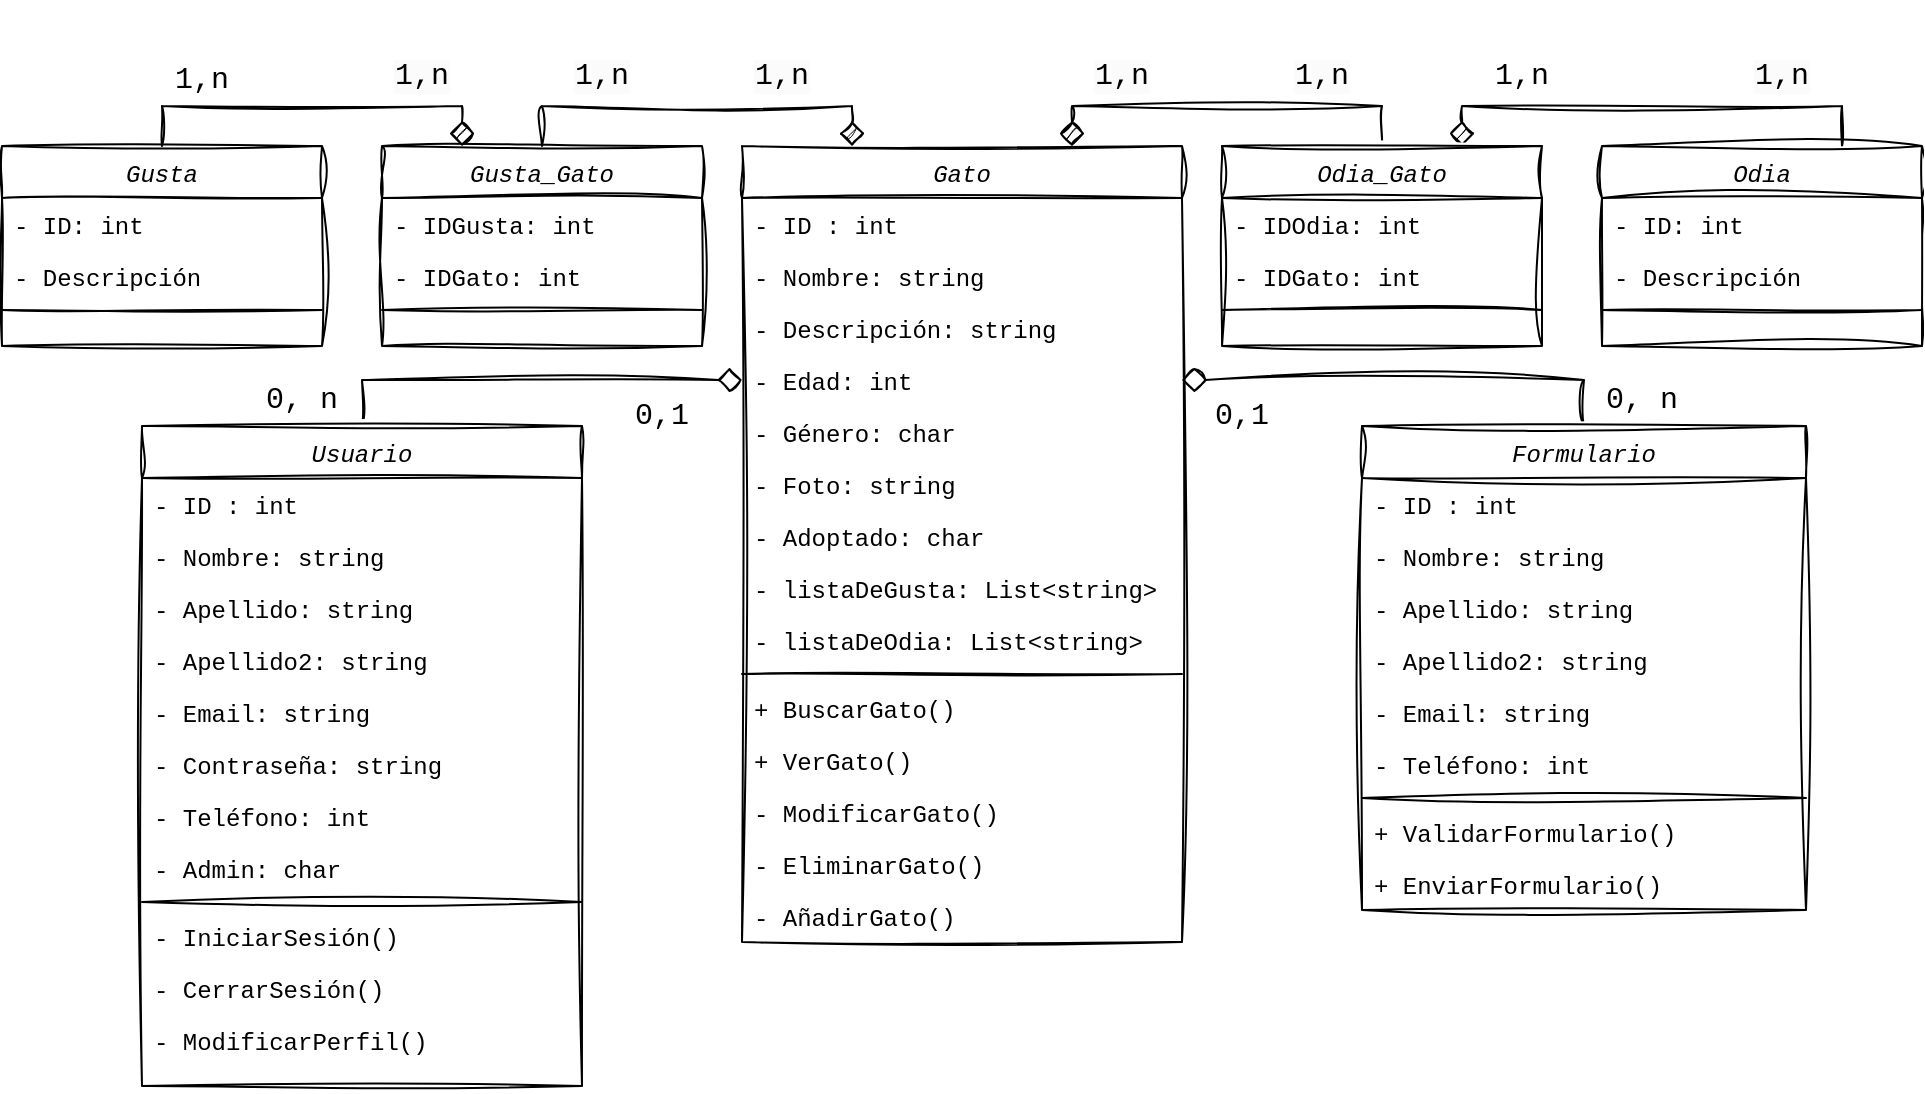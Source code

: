 <mxfile version="20.8.16" type="device"><diagram id="C5RBs43oDa-KdzZeNtuy" name="Page-1"><mxGraphModel dx="1035" dy="1795" grid="1" gridSize="10" guides="1" tooltips="1" connect="1" arrows="1" fold="1" page="1" pageScale="1" pageWidth="827" pageHeight="1169" math="0" shadow="0"><root><mxCell id="WIyWlLk6GJQsqaUBKTNV-0"/><mxCell id="WIyWlLk6GJQsqaUBKTNV-1" parent="WIyWlLk6GJQsqaUBKTNV-0"/><mxCell id="zkfFHV4jXpPFQw0GAbJ--0" value="Gato" style="swimlane;fontStyle=2;align=center;verticalAlign=top;childLayout=stackLayout;horizontal=1;startSize=26;horizontalStack=0;resizeParent=1;resizeLast=0;collapsible=1;marginBottom=0;rounded=0;shadow=0;strokeWidth=1;sketch=1;curveFitting=1;jiggle=2;swimlaneLine=1;fontFamily=Courier New;" parent="WIyWlLk6GJQsqaUBKTNV-1" vertex="1"><mxGeometry x="440" y="40" width="220" height="398" as="geometry"><mxRectangle x="230" y="140" width="160" height="26" as="alternateBounds"/></mxGeometry></mxCell><mxCell id="zkfFHV4jXpPFQw0GAbJ--1" value="- ID : int" style="text;align=left;verticalAlign=top;spacingLeft=4;spacingRight=4;overflow=hidden;rotatable=0;points=[[0,0.5],[1,0.5]];portConstraint=eastwest;fontStyle=0;fontFamily=Courier New;" parent="zkfFHV4jXpPFQw0GAbJ--0" vertex="1"><mxGeometry y="26" width="220" height="26" as="geometry"/></mxCell><mxCell id="zkfFHV4jXpPFQw0GAbJ--2" value="- Nombre: string" style="text;align=left;verticalAlign=top;spacingLeft=4;spacingRight=4;overflow=hidden;rotatable=0;points=[[0,0.5],[1,0.5]];portConstraint=eastwest;rounded=0;shadow=0;html=0;fontFamily=Courier New;" parent="zkfFHV4jXpPFQw0GAbJ--0" vertex="1"><mxGeometry y="52" width="220" height="26" as="geometry"/></mxCell><mxCell id="zkfFHV4jXpPFQw0GAbJ--3" value="- Descripción: string" style="text;align=left;verticalAlign=top;spacingLeft=4;spacingRight=4;overflow=hidden;rotatable=0;points=[[0,0.5],[1,0.5]];portConstraint=eastwest;rounded=0;shadow=0;html=0;fontFamily=Courier New;" parent="zkfFHV4jXpPFQw0GAbJ--0" vertex="1"><mxGeometry y="78" width="220" height="26" as="geometry"/></mxCell><mxCell id="yJkzX8idkbYdEKzQ5UpT-1" value="- Edad: int" style="text;align=left;verticalAlign=top;spacingLeft=4;spacingRight=4;overflow=hidden;rotatable=0;points=[[0,0.5],[1,0.5]];portConstraint=eastwest;rounded=0;shadow=0;html=0;fontFamily=Courier New;" parent="zkfFHV4jXpPFQw0GAbJ--0" vertex="1"><mxGeometry y="104" width="220" height="26" as="geometry"/></mxCell><mxCell id="yJkzX8idkbYdEKzQ5UpT-0" value="- Género: char" style="text;align=left;verticalAlign=top;spacingLeft=4;spacingRight=4;overflow=hidden;rotatable=0;points=[[0,0.5],[1,0.5]];portConstraint=eastwest;rounded=0;shadow=0;html=0;fontFamily=Courier New;" parent="zkfFHV4jXpPFQw0GAbJ--0" vertex="1"><mxGeometry y="130" width="220" height="26" as="geometry"/></mxCell><mxCell id="yJkzX8idkbYdEKzQ5UpT-2" value="- Foto: string" style="text;align=left;verticalAlign=top;spacingLeft=4;spacingRight=4;overflow=hidden;rotatable=0;points=[[0,0.5],[1,0.5]];portConstraint=eastwest;rounded=0;shadow=0;html=0;fontFamily=Courier New;" parent="zkfFHV4jXpPFQw0GAbJ--0" vertex="1"><mxGeometry y="156" width="220" height="26" as="geometry"/></mxCell><mxCell id="yJkzX8idkbYdEKzQ5UpT-3" value="- Adoptado: char" style="text;align=left;verticalAlign=top;spacingLeft=4;spacingRight=4;overflow=hidden;rotatable=0;points=[[0,0.5],[1,0.5]];portConstraint=eastwest;rounded=0;shadow=0;html=0;fontFamily=Courier New;" parent="zkfFHV4jXpPFQw0GAbJ--0" vertex="1"><mxGeometry y="182" width="220" height="26" as="geometry"/></mxCell><mxCell id="NfXvAo7_rzFghX1ZYvR1-5" value="- listaDeGusta: List&lt;string&gt;" style="text;align=left;verticalAlign=top;spacingLeft=4;spacingRight=4;overflow=hidden;rotatable=0;points=[[0,0.5],[1,0.5]];portConstraint=eastwest;rounded=0;shadow=0;html=0;fontFamily=Courier New;" vertex="1" parent="zkfFHV4jXpPFQw0GAbJ--0"><mxGeometry y="208" width="220" height="26" as="geometry"/></mxCell><mxCell id="NfXvAo7_rzFghX1ZYvR1-6" value="- listaDeOdia: List&lt;string&gt;" style="text;align=left;verticalAlign=top;spacingLeft=4;spacingRight=4;overflow=hidden;rotatable=0;points=[[0,0.5],[1,0.5]];portConstraint=eastwest;rounded=0;shadow=0;html=0;fontFamily=Courier New;" vertex="1" parent="zkfFHV4jXpPFQw0GAbJ--0"><mxGeometry y="234" width="220" height="26" as="geometry"/></mxCell><mxCell id="yJkzX8idkbYdEKzQ5UpT-4" value="" style="line;html=1;strokeWidth=1;align=left;verticalAlign=middle;spacingTop=-1;spacingLeft=3;spacingRight=3;rotatable=0;labelPosition=right;points=[];portConstraint=eastwest;sketch=1;curveFitting=1;jiggle=2;" parent="zkfFHV4jXpPFQw0GAbJ--0" vertex="1"><mxGeometry y="260" width="220" height="8" as="geometry"/></mxCell><mxCell id="NfXvAo7_rzFghX1ZYvR1-1" value="+ BuscarGato()" style="text;align=left;verticalAlign=top;spacingLeft=4;spacingRight=4;overflow=hidden;rotatable=0;points=[[0,0.5],[1,0.5]];portConstraint=eastwest;rounded=0;shadow=0;html=0;fontFamily=Courier New;" vertex="1" parent="zkfFHV4jXpPFQw0GAbJ--0"><mxGeometry y="268" width="220" height="26" as="geometry"/></mxCell><mxCell id="NfXvAo7_rzFghX1ZYvR1-4" value="+ VerGato()" style="text;align=left;verticalAlign=top;spacingLeft=4;spacingRight=4;overflow=hidden;rotatable=0;points=[[0,0.5],[1,0.5]];portConstraint=eastwest;rounded=0;shadow=0;html=0;fontFamily=Courier New;" vertex="1" parent="zkfFHV4jXpPFQw0GAbJ--0"><mxGeometry y="294" width="220" height="26" as="geometry"/></mxCell><mxCell id="NfXvAo7_rzFghX1ZYvR1-2" value="- ModificarGato()" style="text;align=left;verticalAlign=top;spacingLeft=4;spacingRight=4;overflow=hidden;rotatable=0;points=[[0,0.5],[1,0.5]];portConstraint=eastwest;rounded=0;shadow=0;html=0;fontFamily=Courier New;" vertex="1" parent="zkfFHV4jXpPFQw0GAbJ--0"><mxGeometry y="320" width="220" height="26" as="geometry"/></mxCell><mxCell id="NfXvAo7_rzFghX1ZYvR1-3" value="- EliminarGato()" style="text;align=left;verticalAlign=top;spacingLeft=4;spacingRight=4;overflow=hidden;rotatable=0;points=[[0,0.5],[1,0.5]];portConstraint=eastwest;rounded=0;shadow=0;html=0;fontFamily=Courier New;" vertex="1" parent="zkfFHV4jXpPFQw0GAbJ--0"><mxGeometry y="346" width="220" height="26" as="geometry"/></mxCell><mxCell id="NfXvAo7_rzFghX1ZYvR1-23" value="- AñadirGato()" style="text;align=left;verticalAlign=top;spacingLeft=4;spacingRight=4;overflow=hidden;rotatable=0;points=[[0,0.5],[1,0.5]];portConstraint=eastwest;rounded=0;shadow=0;html=0;fontFamily=Courier New;" vertex="1" parent="zkfFHV4jXpPFQw0GAbJ--0"><mxGeometry y="372" width="220" height="26" as="geometry"/></mxCell><mxCell id="NfXvAo7_rzFghX1ZYvR1-31" style="edgeStyle=orthogonalEdgeStyle;rounded=0;sketch=1;hachureGap=4;jiggle=2;curveFitting=1;orthogonalLoop=1;jettySize=auto;html=1;exitX=0.5;exitY=0;exitDx=0;exitDy=0;entryX=0.25;entryY=0;entryDx=0;entryDy=0;fontFamily=Architects Daughter;fontSource=https%3A%2F%2Ffonts.googleapis.com%2Fcss%3Ffamily%3DArchitects%2BDaughter;fontSize=16;endArrow=diamond;endFill=1;endSize=10;" edge="1" parent="WIyWlLk6GJQsqaUBKTNV-1" source="zkfFHV4jXpPFQw0GAbJ--6" target="NfXvAo7_rzFghX1ZYvR1-12"><mxGeometry relative="1" as="geometry"><Array as="points"><mxPoint x="150" y="20"/><mxPoint x="300" y="20"/></Array></mxGeometry></mxCell><mxCell id="zkfFHV4jXpPFQw0GAbJ--6" value="Gusta" style="swimlane;fontStyle=2;align=center;verticalAlign=top;childLayout=stackLayout;horizontal=1;startSize=26;horizontalStack=0;resizeParent=1;resizeLast=0;collapsible=1;marginBottom=0;rounded=0;shadow=0;strokeWidth=1;sketch=1;curveFitting=1;jiggle=2;fontFamily=Courier New;" parent="WIyWlLk6GJQsqaUBKTNV-1" vertex="1"><mxGeometry x="70" y="40" width="160" height="100" as="geometry"><mxRectangle x="130" y="380" width="160" height="26" as="alternateBounds"/></mxGeometry></mxCell><mxCell id="NfXvAo7_rzFghX1ZYvR1-7" value="- ID: int" style="text;align=left;verticalAlign=top;spacingLeft=4;spacingRight=4;overflow=hidden;rotatable=0;points=[[0,0.5],[1,0.5]];portConstraint=eastwest;fontStyle=0;fontFamily=Courier New;" vertex="1" parent="zkfFHV4jXpPFQw0GAbJ--6"><mxGeometry y="26" width="160" height="26" as="geometry"/></mxCell><mxCell id="yJkzX8idkbYdEKzQ5UpT-6" value="- Descripción" style="text;align=left;verticalAlign=top;spacingLeft=4;spacingRight=4;overflow=hidden;rotatable=0;points=[[0,0.5],[1,0.5]];portConstraint=eastwest;rounded=0;shadow=0;html=0;sketch=1;curveFitting=1;jiggle=2;fontFamily=Courier New;" parent="zkfFHV4jXpPFQw0GAbJ--6" vertex="1"><mxGeometry y="52" width="160" height="26" as="geometry"/></mxCell><mxCell id="yJkzX8idkbYdEKzQ5UpT-7" value="" style="line;html=1;strokeWidth=1;align=left;verticalAlign=middle;spacingTop=-1;spacingLeft=3;spacingRight=3;rotatable=0;labelPosition=right;points=[];portConstraint=eastwest;sketch=1;curveFitting=1;jiggle=2;fontFamily=Courier New;" parent="zkfFHV4jXpPFQw0GAbJ--6" vertex="1"><mxGeometry y="78" width="160" height="8" as="geometry"/></mxCell><mxCell id="NfXvAo7_rzFghX1ZYvR1-40" style="edgeStyle=orthogonalEdgeStyle;rounded=0;sketch=1;hachureGap=4;jiggle=2;curveFitting=1;jumpSize=0;orthogonalLoop=1;jettySize=auto;html=1;exitX=0.5;exitY=0;exitDx=0;exitDy=0;entryX=1;entryY=0.5;entryDx=0;entryDy=0;shadow=0;strokeWidth=1;fontFamily=Architects Daughter;fontSource=https%3A%2F%2Ffonts.googleapis.com%2Fcss%3Ffamily%3DArchitects%2BDaughter;fontSize=16;endArrow=diamond;endFill=0;startSize=1;endSize=10;sourcePerimeterSpacing=0;targetPerimeterSpacing=0;" edge="1" parent="WIyWlLk6GJQsqaUBKTNV-1" source="zkfFHV4jXpPFQw0GAbJ--17" target="yJkzX8idkbYdEKzQ5UpT-1"><mxGeometry relative="1" as="geometry"/></mxCell><mxCell id="zkfFHV4jXpPFQw0GAbJ--17" value="Formulario" style="swimlane;fontStyle=2;align=center;verticalAlign=top;childLayout=stackLayout;horizontal=1;startSize=26;horizontalStack=0;resizeParent=1;resizeLast=0;collapsible=1;marginBottom=0;rounded=0;shadow=0;strokeWidth=1;sketch=1;curveFitting=1;jiggle=2;fontFamily=Courier New;" parent="WIyWlLk6GJQsqaUBKTNV-1" vertex="1"><mxGeometry x="750" y="180" width="222" height="242" as="geometry"><mxRectangle x="550" y="140" width="160" height="26" as="alternateBounds"/></mxGeometry></mxCell><mxCell id="NfXvAo7_rzFghX1ZYvR1-9" value="- ID : int" style="text;align=left;verticalAlign=top;spacingLeft=4;spacingRight=4;overflow=hidden;rotatable=0;points=[[0,0.5],[1,0.5]];portConstraint=eastwest;fontStyle=0;fontFamily=Courier New;" vertex="1" parent="zkfFHV4jXpPFQw0GAbJ--17"><mxGeometry y="26" width="222" height="26" as="geometry"/></mxCell><mxCell id="zkfFHV4jXpPFQw0GAbJ--19" value="- Nombre: string" style="text;align=left;verticalAlign=top;spacingLeft=4;spacingRight=4;overflow=hidden;rotatable=0;points=[[0,0.5],[1,0.5]];portConstraint=eastwest;rounded=0;shadow=0;html=0;fontFamily=Courier New;" parent="zkfFHV4jXpPFQw0GAbJ--17" vertex="1"><mxGeometry y="52" width="222" height="26" as="geometry"/></mxCell><mxCell id="zkfFHV4jXpPFQw0GAbJ--20" value="- Apellido: string" style="text;align=left;verticalAlign=top;spacingLeft=4;spacingRight=4;overflow=hidden;rotatable=0;points=[[0,0.5],[1,0.5]];portConstraint=eastwest;rounded=0;shadow=0;html=0;sketch=1;curveFitting=1;jiggle=2;fontFamily=Courier New;" parent="zkfFHV4jXpPFQw0GAbJ--17" vertex="1"><mxGeometry y="78" width="222" height="26" as="geometry"/></mxCell><mxCell id="zkfFHV4jXpPFQw0GAbJ--21" value="- Apellido2: string" style="text;align=left;verticalAlign=top;spacingLeft=4;spacingRight=4;overflow=hidden;rotatable=0;points=[[0,0.5],[1,0.5]];portConstraint=eastwest;rounded=0;shadow=0;html=0;fontFamily=Courier New;" parent="zkfFHV4jXpPFQw0GAbJ--17" vertex="1"><mxGeometry y="104" width="222" height="26" as="geometry"/></mxCell><mxCell id="zkfFHV4jXpPFQw0GAbJ--22" value="- Email: string" style="text;align=left;verticalAlign=top;spacingLeft=4;spacingRight=4;overflow=hidden;rotatable=0;points=[[0,0.5],[1,0.5]];portConstraint=eastwest;rounded=0;shadow=0;html=0;fontFamily=Courier New;" parent="zkfFHV4jXpPFQw0GAbJ--17" vertex="1"><mxGeometry y="130" width="222" height="26" as="geometry"/></mxCell><mxCell id="yJkzX8idkbYdEKzQ5UpT-17" value="- Teléfono: int" style="text;align=left;verticalAlign=top;spacingLeft=4;spacingRight=4;overflow=hidden;rotatable=0;points=[[0,0.5],[1,0.5]];portConstraint=eastwest;rounded=0;shadow=0;html=0;fontFamily=Courier New;" parent="zkfFHV4jXpPFQw0GAbJ--17" vertex="1"><mxGeometry y="156" width="222" height="26" as="geometry"/></mxCell><mxCell id="yJkzX8idkbYdEKzQ5UpT-18" value="" style="line;html=1;strokeWidth=1;align=left;verticalAlign=middle;spacingTop=-1;spacingLeft=3;spacingRight=3;rotatable=0;labelPosition=right;points=[];portConstraint=eastwest;sketch=1;curveFitting=1;jiggle=2;" parent="zkfFHV4jXpPFQw0GAbJ--17" vertex="1"><mxGeometry y="182" width="222" height="8" as="geometry"/></mxCell><mxCell id="NfXvAo7_rzFghX1ZYvR1-28" value="+ ValidarFormulario()" style="text;align=left;verticalAlign=top;spacingLeft=4;spacingRight=4;overflow=hidden;rotatable=0;points=[[0,0.5],[1,0.5]];portConstraint=eastwest;rounded=0;shadow=0;html=0;fontFamily=Courier New;" vertex="1" parent="zkfFHV4jXpPFQw0GAbJ--17"><mxGeometry y="190" width="222" height="26" as="geometry"/></mxCell><mxCell id="NfXvAo7_rzFghX1ZYvR1-29" value="+ EnviarFormulario()" style="text;align=left;verticalAlign=top;spacingLeft=4;spacingRight=4;overflow=hidden;rotatable=0;points=[[0,0.5],[1,0.5]];portConstraint=eastwest;rounded=0;shadow=0;html=0;fontFamily=Courier New;" vertex="1" parent="zkfFHV4jXpPFQw0GAbJ--17"><mxGeometry y="216" width="222" height="26" as="geometry"/></mxCell><mxCell id="NfXvAo7_rzFghX1ZYvR1-38" style="edgeStyle=orthogonalEdgeStyle;rounded=0;sketch=1;hachureGap=4;jiggle=2;curveFitting=1;jumpSize=0;orthogonalLoop=1;jettySize=auto;html=1;exitX=0.75;exitY=0;exitDx=0;exitDy=0;entryX=0.75;entryY=0;entryDx=0;entryDy=0;shadow=0;strokeWidth=1;fontFamily=Architects Daughter;fontSource=https%3A%2F%2Ffonts.googleapis.com%2Fcss%3Ffamily%3DArchitects%2BDaughter;fontSize=16;endArrow=diamond;endFill=1;startSize=1;endSize=10;sourcePerimeterSpacing=0;targetPerimeterSpacing=0;" edge="1" parent="WIyWlLk6GJQsqaUBKTNV-1" source="yJkzX8idkbYdEKzQ5UpT-8" target="NfXvAo7_rzFghX1ZYvR1-16"><mxGeometry relative="1" as="geometry"/></mxCell><mxCell id="yJkzX8idkbYdEKzQ5UpT-8" value="Odia" style="swimlane;fontStyle=2;align=center;verticalAlign=top;childLayout=stackLayout;horizontal=1;startSize=26;horizontalStack=0;resizeParent=1;resizeLast=0;collapsible=1;marginBottom=0;rounded=0;shadow=0;strokeWidth=1;sketch=1;curveFitting=1;jiggle=2;fontFamily=Courier New;" parent="WIyWlLk6GJQsqaUBKTNV-1" vertex="1"><mxGeometry x="870" y="40" width="160" height="100" as="geometry"><mxRectangle x="130" y="380" width="160" height="26" as="alternateBounds"/></mxGeometry></mxCell><mxCell id="yJkzX8idkbYdEKzQ5UpT-9" value="- ID: int" style="text;align=left;verticalAlign=top;spacingLeft=4;spacingRight=4;overflow=hidden;rotatable=0;points=[[0,0.5],[1,0.5]];portConstraint=eastwest;rounded=0;shadow=0;html=0;fontStyle=0;fontFamily=Courier New;" parent="yJkzX8idkbYdEKzQ5UpT-8" vertex="1"><mxGeometry y="26" width="160" height="26" as="geometry"/></mxCell><mxCell id="NfXvAo7_rzFghX1ZYvR1-10" value="- Descripción" style="text;align=left;verticalAlign=top;spacingLeft=4;spacingRight=4;overflow=hidden;rotatable=0;points=[[0,0.5],[1,0.5]];portConstraint=eastwest;rounded=0;shadow=0;html=0;fontFamily=Courier New;" vertex="1" parent="yJkzX8idkbYdEKzQ5UpT-8"><mxGeometry y="52" width="160" height="26" as="geometry"/></mxCell><mxCell id="yJkzX8idkbYdEKzQ5UpT-11" value="" style="line;html=1;strokeWidth=1;align=left;verticalAlign=middle;spacingTop=-1;spacingLeft=3;spacingRight=3;rotatable=0;labelPosition=right;points=[];portConstraint=eastwest;sketch=1;curveFitting=1;jiggle=2;" parent="yJkzX8idkbYdEKzQ5UpT-8" vertex="1"><mxGeometry y="78" width="160" height="8" as="geometry"/></mxCell><mxCell id="NfXvAo7_rzFghX1ZYvR1-41" style="edgeStyle=orthogonalEdgeStyle;rounded=0;sketch=1;hachureGap=4;jiggle=2;curveFitting=1;jumpSize=0;orthogonalLoop=1;jettySize=auto;html=1;exitX=0.5;exitY=0;exitDx=0;exitDy=0;entryX=0;entryY=0.5;entryDx=0;entryDy=0;shadow=0;strokeWidth=1;fontFamily=Architects Daughter;fontSource=https%3A%2F%2Ffonts.googleapis.com%2Fcss%3Ffamily%3DArchitects%2BDaughter;fontSize=16;endArrow=diamond;endFill=0;startSize=1;endSize=10;sourcePerimeterSpacing=0;targetPerimeterSpacing=0;" edge="1" parent="WIyWlLk6GJQsqaUBKTNV-1" source="yJkzX8idkbYdEKzQ5UpT-19" target="yJkzX8idkbYdEKzQ5UpT-1"><mxGeometry relative="1" as="geometry"/></mxCell><mxCell id="yJkzX8idkbYdEKzQ5UpT-19" value="Usuario" style="swimlane;fontStyle=2;align=center;verticalAlign=top;childLayout=stackLayout;horizontal=1;startSize=26;horizontalStack=0;resizeParent=1;resizeLast=0;collapsible=1;marginBottom=0;rounded=0;shadow=0;strokeWidth=1;sketch=1;curveFitting=1;jiggle=2;fontFamily=Courier New;" parent="WIyWlLk6GJQsqaUBKTNV-1" vertex="1"><mxGeometry x="140" y="180" width="220" height="330" as="geometry"><mxRectangle x="550" y="140" width="160" height="26" as="alternateBounds"/></mxGeometry></mxCell><mxCell id="NfXvAo7_rzFghX1ZYvR1-8" value="- ID : int" style="text;align=left;verticalAlign=top;spacingLeft=4;spacingRight=4;overflow=hidden;rotatable=0;points=[[0,0.5],[1,0.5]];portConstraint=eastwest;fontStyle=0;fontFamily=Courier New;" vertex="1" parent="yJkzX8idkbYdEKzQ5UpT-19"><mxGeometry y="26" width="220" height="26" as="geometry"/></mxCell><mxCell id="yJkzX8idkbYdEKzQ5UpT-21" value="- Nombre: string" style="text;align=left;verticalAlign=top;spacingLeft=4;spacingRight=4;overflow=hidden;rotatable=0;points=[[0,0.5],[1,0.5]];portConstraint=eastwest;rounded=0;shadow=0;html=0;fontFamily=Courier New;" parent="yJkzX8idkbYdEKzQ5UpT-19" vertex="1"><mxGeometry y="52" width="220" height="26" as="geometry"/></mxCell><mxCell id="yJkzX8idkbYdEKzQ5UpT-22" value="- Apellido: string" style="text;align=left;verticalAlign=top;spacingLeft=4;spacingRight=4;overflow=hidden;rotatable=0;points=[[0,0.5],[1,0.5]];portConstraint=eastwest;rounded=0;shadow=0;html=0;fontFamily=Courier New;" parent="yJkzX8idkbYdEKzQ5UpT-19" vertex="1"><mxGeometry y="78" width="220" height="26" as="geometry"/></mxCell><mxCell id="yJkzX8idkbYdEKzQ5UpT-23" value="- Apellido2: string" style="text;align=left;verticalAlign=top;spacingLeft=4;spacingRight=4;overflow=hidden;rotatable=0;points=[[0,0.5],[1,0.5]];portConstraint=eastwest;rounded=0;shadow=0;html=0;fontFamily=Courier New;" parent="yJkzX8idkbYdEKzQ5UpT-19" vertex="1"><mxGeometry y="104" width="220" height="26" as="geometry"/></mxCell><mxCell id="yJkzX8idkbYdEKzQ5UpT-24" value="- Email: string" style="text;align=left;verticalAlign=top;spacingLeft=4;spacingRight=4;overflow=hidden;rotatable=0;points=[[0,0.5],[1,0.5]];portConstraint=eastwest;rounded=0;shadow=0;html=0;fontFamily=Courier New;" parent="yJkzX8idkbYdEKzQ5UpT-19" vertex="1"><mxGeometry y="130" width="220" height="26" as="geometry"/></mxCell><mxCell id="yJkzX8idkbYdEKzQ5UpT-25" value="- Contraseña: string" style="text;align=left;verticalAlign=top;spacingLeft=4;spacingRight=4;overflow=hidden;rotatable=0;points=[[0,0.5],[1,0.5]];portConstraint=eastwest;rounded=0;shadow=0;html=0;fontFamily=Courier New;" parent="yJkzX8idkbYdEKzQ5UpT-19" vertex="1"><mxGeometry y="156" width="220" height="26" as="geometry"/></mxCell><mxCell id="yJkzX8idkbYdEKzQ5UpT-27" value="- Teléfono: int" style="text;align=left;verticalAlign=top;spacingLeft=4;spacingRight=4;overflow=hidden;rotatable=0;points=[[0,0.5],[1,0.5]];portConstraint=eastwest;rounded=0;shadow=0;html=0;fontFamily=Courier New;" parent="yJkzX8idkbYdEKzQ5UpT-19" vertex="1"><mxGeometry y="182" width="220" height="26" as="geometry"/></mxCell><mxCell id="yJkzX8idkbYdEKzQ5UpT-28" value="- Admin: char" style="text;align=left;verticalAlign=top;spacingLeft=4;spacingRight=4;overflow=hidden;rotatable=0;points=[[0,0.5],[1,0.5]];portConstraint=eastwest;rounded=0;shadow=0;html=0;fontFamily=Courier New;" parent="yJkzX8idkbYdEKzQ5UpT-19" vertex="1"><mxGeometry y="208" width="220" height="26" as="geometry"/></mxCell><mxCell id="yJkzX8idkbYdEKzQ5UpT-29" value="" style="line;html=1;strokeWidth=1;align=left;verticalAlign=middle;spacingTop=-1;spacingLeft=3;spacingRight=3;rotatable=0;labelPosition=right;points=[];portConstraint=eastwest;sketch=1;curveFitting=1;jiggle=2;fontFamily=Courier New;" parent="yJkzX8idkbYdEKzQ5UpT-19" vertex="1"><mxGeometry y="234" width="220" height="8" as="geometry"/></mxCell><mxCell id="NfXvAo7_rzFghX1ZYvR1-25" value="- IniciarSesión()" style="text;align=left;verticalAlign=top;spacingLeft=4;spacingRight=4;overflow=hidden;rotatable=0;points=[[0,0.5],[1,0.5]];portConstraint=eastwest;rounded=0;shadow=0;html=0;fontFamily=Courier New;" vertex="1" parent="yJkzX8idkbYdEKzQ5UpT-19"><mxGeometry y="242" width="220" height="26" as="geometry"/></mxCell><mxCell id="NfXvAo7_rzFghX1ZYvR1-26" value="- CerrarSesión()" style="text;align=left;verticalAlign=top;spacingLeft=4;spacingRight=4;overflow=hidden;rotatable=0;points=[[0,0.5],[1,0.5]];portConstraint=eastwest;rounded=0;shadow=0;html=0;fontFamily=Courier New;" vertex="1" parent="yJkzX8idkbYdEKzQ5UpT-19"><mxGeometry y="268" width="220" height="26" as="geometry"/></mxCell><mxCell id="NfXvAo7_rzFghX1ZYvR1-27" value="- ModificarPerfil()" style="text;align=left;verticalAlign=top;spacingLeft=4;spacingRight=4;overflow=hidden;rotatable=0;points=[[0,0.5],[1,0.5]];portConstraint=eastwest;rounded=0;shadow=0;html=0;fontFamily=Courier New;" vertex="1" parent="yJkzX8idkbYdEKzQ5UpT-19"><mxGeometry y="294" width="220" height="36" as="geometry"/></mxCell><mxCell id="NfXvAo7_rzFghX1ZYvR1-32" style="edgeStyle=orthogonalEdgeStyle;rounded=0;sketch=1;hachureGap=4;jiggle=2;curveFitting=1;orthogonalLoop=1;jettySize=auto;html=1;exitX=0.5;exitY=0;exitDx=0;exitDy=0;entryX=0.25;entryY=0;entryDx=0;entryDy=0;fontFamily=Architects Daughter;fontSource=https%3A%2F%2Ffonts.googleapis.com%2Fcss%3Ffamily%3DArchitects%2BDaughter;fontSize=16;endArrow=diamond;endFill=1;endSize=10;" edge="1" parent="WIyWlLk6GJQsqaUBKTNV-1" source="NfXvAo7_rzFghX1ZYvR1-12" target="zkfFHV4jXpPFQw0GAbJ--0"><mxGeometry relative="1" as="geometry"/></mxCell><mxCell id="NfXvAo7_rzFghX1ZYvR1-12" value="Gusta_Gato" style="swimlane;fontStyle=2;align=center;verticalAlign=top;childLayout=stackLayout;horizontal=1;startSize=26;horizontalStack=0;resizeParent=1;resizeLast=0;collapsible=1;marginBottom=0;rounded=0;shadow=0;strokeWidth=1;sketch=1;curveFitting=1;jiggle=2;fontFamily=Courier New;" vertex="1" parent="WIyWlLk6GJQsqaUBKTNV-1"><mxGeometry x="260" y="40" width="160" height="100" as="geometry"><mxRectangle x="130" y="380" width="160" height="26" as="alternateBounds"/></mxGeometry></mxCell><mxCell id="NfXvAo7_rzFghX1ZYvR1-13" value="- IDGusta: int" style="text;align=left;verticalAlign=top;spacingLeft=4;spacingRight=4;overflow=hidden;rotatable=0;points=[[0,0.5],[1,0.5]];portConstraint=eastwest;fontStyle=0;fontFamily=Courier New;" vertex="1" parent="NfXvAo7_rzFghX1ZYvR1-12"><mxGeometry y="26" width="160" height="26" as="geometry"/></mxCell><mxCell id="NfXvAo7_rzFghX1ZYvR1-20" value="- IDGato: int" style="text;align=left;verticalAlign=top;spacingLeft=4;spacingRight=4;overflow=hidden;rotatable=0;points=[[0,0.5],[1,0.5]];portConstraint=eastwest;fontStyle=0;fontFamily=Courier New;" vertex="1" parent="NfXvAo7_rzFghX1ZYvR1-12"><mxGeometry y="52" width="160" height="26" as="geometry"/></mxCell><mxCell id="NfXvAo7_rzFghX1ZYvR1-15" value="" style="line;html=1;strokeWidth=1;align=left;verticalAlign=middle;spacingTop=-1;spacingLeft=3;spacingRight=3;rotatable=0;labelPosition=right;points=[];portConstraint=eastwest;sketch=1;curveFitting=1;jiggle=2;fontFamily=Courier New;" vertex="1" parent="NfXvAo7_rzFghX1ZYvR1-12"><mxGeometry y="78" width="160" height="8" as="geometry"/></mxCell><mxCell id="NfXvAo7_rzFghX1ZYvR1-35" style="edgeStyle=orthogonalEdgeStyle;rounded=0;sketch=1;hachureGap=4;jiggle=2;curveFitting=1;orthogonalLoop=1;jettySize=auto;html=1;exitX=0.5;exitY=0;exitDx=0;exitDy=0;entryX=0.75;entryY=0;entryDx=0;entryDy=0;fontFamily=Architects Daughter;fontSource=https%3A%2F%2Ffonts.googleapis.com%2Fcss%3Ffamily%3DArchitects%2BDaughter;fontSize=16;endArrow=diamond;endFill=1;jumpSize=14;targetPerimeterSpacing=1;sourcePerimeterSpacing=1;endSize=10;shadow=0;" edge="1" parent="WIyWlLk6GJQsqaUBKTNV-1" source="NfXvAo7_rzFghX1ZYvR1-16" target="zkfFHV4jXpPFQw0GAbJ--0"><mxGeometry relative="1" as="geometry"/></mxCell><mxCell id="NfXvAo7_rzFghX1ZYvR1-16" value="Odia_Gato" style="swimlane;fontStyle=2;align=center;verticalAlign=top;childLayout=stackLayout;horizontal=1;startSize=26;horizontalStack=0;resizeParent=1;resizeLast=0;collapsible=1;marginBottom=0;rounded=0;shadow=0;strokeWidth=1;sketch=1;curveFitting=1;jiggle=2;fontFamily=Courier New;" vertex="1" parent="WIyWlLk6GJQsqaUBKTNV-1"><mxGeometry x="680" y="40" width="160" height="100" as="geometry"><mxRectangle x="130" y="380" width="160" height="26" as="alternateBounds"/></mxGeometry></mxCell><mxCell id="NfXvAo7_rzFghX1ZYvR1-17" value="- IDOdia: int" style="text;align=left;verticalAlign=top;spacingLeft=4;spacingRight=4;overflow=hidden;rotatable=0;points=[[0,0.5],[1,0.5]];portConstraint=eastwest;fontStyle=0;fontFamily=Courier New;" vertex="1" parent="NfXvAo7_rzFghX1ZYvR1-16"><mxGeometry y="26" width="160" height="26" as="geometry"/></mxCell><mxCell id="NfXvAo7_rzFghX1ZYvR1-18" value="- IDGato: int" style="text;align=left;verticalAlign=top;spacingLeft=4;spacingRight=4;overflow=hidden;rotatable=0;points=[[0,0.5],[1,0.5]];portConstraint=eastwest;rounded=0;shadow=0;html=0;sketch=1;curveFitting=1;jiggle=2;fontFamily=Courier New;" vertex="1" parent="NfXvAo7_rzFghX1ZYvR1-16"><mxGeometry y="52" width="160" height="26" as="geometry"/></mxCell><mxCell id="NfXvAo7_rzFghX1ZYvR1-19" value="" style="line;html=1;strokeWidth=1;align=left;verticalAlign=middle;spacingTop=-1;spacingLeft=3;spacingRight=3;rotatable=0;labelPosition=right;points=[];portConstraint=eastwest;sketch=1;curveFitting=1;jiggle=2;fontFamily=Courier New;" vertex="1" parent="NfXvAo7_rzFghX1ZYvR1-16"><mxGeometry y="78" width="160" height="8" as="geometry"/></mxCell><mxCell id="NfXvAo7_rzFghX1ZYvR1-43" value="&lt;font style=&quot;font-size: 15px;&quot;&gt;1,n&lt;/font&gt;" style="text;html=1;strokeColor=none;fillColor=none;align=center;verticalAlign=middle;whiteSpace=wrap;rounded=0;fontSize=20;fontFamily=Courier New;" vertex="1" parent="WIyWlLk6GJQsqaUBKTNV-1"><mxGeometry x="140" y="-10" width="60" height="30" as="geometry"/></mxCell><mxCell id="NfXvAo7_rzFghX1ZYvR1-44" value="&#10;&lt;span style=&quot;color: rgb(0, 0, 0); font-family: &amp;quot;Courier New&amp;quot;; font-size: 15px; font-style: normal; font-variant-ligatures: normal; font-variant-caps: normal; font-weight: 400; letter-spacing: normal; orphans: 2; text-align: center; text-indent: 0px; text-transform: none; widows: 2; word-spacing: 0px; -webkit-text-stroke-width: 0px; background-color: rgb(251, 251, 251); text-decoration-thickness: initial; text-decoration-style: initial; text-decoration-color: initial; float: none; display: inline !important;&quot;&gt;1,n&lt;/span&gt;&#10;&#10;" style="text;html=1;strokeColor=none;fillColor=none;align=center;verticalAlign=middle;whiteSpace=wrap;rounded=0;fontSize=20;fontFamily=Courier New;" vertex="1" parent="WIyWlLk6GJQsqaUBKTNV-1"><mxGeometry x="430" width="60" height="30" as="geometry"/></mxCell><mxCell id="NfXvAo7_rzFghX1ZYvR1-45" value="&#10;&lt;span style=&quot;color: rgb(0, 0, 0); font-family: &amp;quot;Courier New&amp;quot;; font-size: 15px; font-style: normal; font-variant-ligatures: normal; font-variant-caps: normal; font-weight: 400; letter-spacing: normal; orphans: 2; text-align: center; text-indent: 0px; text-transform: none; widows: 2; word-spacing: 0px; -webkit-text-stroke-width: 0px; background-color: rgb(251, 251, 251); text-decoration-thickness: initial; text-decoration-style: initial; text-decoration-color: initial; float: none; display: inline !important;&quot;&gt;1,n&lt;/span&gt;&#10;&#10;" style="text;html=1;strokeColor=none;fillColor=none;align=center;verticalAlign=middle;whiteSpace=wrap;rounded=0;fontSize=20;fontFamily=Courier New;" vertex="1" parent="WIyWlLk6GJQsqaUBKTNV-1"><mxGeometry x="250" width="60" height="30" as="geometry"/></mxCell><mxCell id="NfXvAo7_rzFghX1ZYvR1-46" value="&#10;&lt;span style=&quot;color: rgb(0, 0, 0); font-family: &amp;quot;Courier New&amp;quot;; font-size: 15px; font-style: normal; font-variant-ligatures: normal; font-variant-caps: normal; font-weight: 400; letter-spacing: normal; orphans: 2; text-align: center; text-indent: 0px; text-transform: none; widows: 2; word-spacing: 0px; -webkit-text-stroke-width: 0px; background-color: rgb(251, 251, 251); text-decoration-thickness: initial; text-decoration-style: initial; text-decoration-color: initial; float: none; display: inline !important;&quot;&gt;1,n&lt;/span&gt;&#10;&#10;" style="text;html=1;strokeColor=none;fillColor=none;align=center;verticalAlign=middle;whiteSpace=wrap;rounded=0;fontSize=20;fontFamily=Courier New;" vertex="1" parent="WIyWlLk6GJQsqaUBKTNV-1"><mxGeometry x="340" width="60" height="30" as="geometry"/></mxCell><mxCell id="NfXvAo7_rzFghX1ZYvR1-47" value="&#10;&lt;span style=&quot;color: rgb(0, 0, 0); font-family: &amp;quot;Courier New&amp;quot;; font-size: 15px; font-style: normal; font-variant-ligatures: normal; font-variant-caps: normal; font-weight: 400; letter-spacing: normal; orphans: 2; text-align: center; text-indent: 0px; text-transform: none; widows: 2; word-spacing: 0px; -webkit-text-stroke-width: 0px; background-color: rgb(251, 251, 251); text-decoration-thickness: initial; text-decoration-style: initial; text-decoration-color: initial; float: none; display: inline !important;&quot;&gt;1,n&lt;/span&gt;&#10;&#10;" style="text;html=1;strokeColor=none;fillColor=none;align=center;verticalAlign=middle;whiteSpace=wrap;rounded=0;fontSize=20;fontFamily=Courier New;" vertex="1" parent="WIyWlLk6GJQsqaUBKTNV-1"><mxGeometry x="600" width="60" height="30" as="geometry"/></mxCell><mxCell id="NfXvAo7_rzFghX1ZYvR1-48" value="&#10;&lt;span style=&quot;color: rgb(0, 0, 0); font-family: &amp;quot;Courier New&amp;quot;; font-size: 15px; font-style: normal; font-variant-ligatures: normal; font-variant-caps: normal; font-weight: 400; letter-spacing: normal; orphans: 2; text-align: center; text-indent: 0px; text-transform: none; widows: 2; word-spacing: 0px; -webkit-text-stroke-width: 0px; background-color: rgb(251, 251, 251); text-decoration-thickness: initial; text-decoration-style: initial; text-decoration-color: initial; float: none; display: inline !important;&quot;&gt;1,n&lt;/span&gt;&#10;&#10;" style="text;html=1;strokeColor=none;fillColor=none;align=center;verticalAlign=middle;whiteSpace=wrap;rounded=0;fontSize=20;fontFamily=Courier New;" vertex="1" parent="WIyWlLk6GJQsqaUBKTNV-1"><mxGeometry x="930" width="60" height="30" as="geometry"/></mxCell><mxCell id="NfXvAo7_rzFghX1ZYvR1-49" value="1,n" style="text;html=1;strokeColor=none;fillColor=none;align=center;verticalAlign=middle;whiteSpace=wrap;rounded=0;fontSize=15;fontFamily=Courier New;" vertex="1" parent="WIyWlLk6GJQsqaUBKTNV-1"><mxGeometry x="800" y="-10" width="60" height="30" as="geometry"/></mxCell><mxCell id="NfXvAo7_rzFghX1ZYvR1-50" value="&#10;&lt;span style=&quot;color: rgb(0, 0, 0); font-family: &amp;quot;Courier New&amp;quot;; font-size: 15px; font-style: normal; font-variant-ligatures: normal; font-variant-caps: normal; font-weight: 400; letter-spacing: normal; orphans: 2; text-align: center; text-indent: 0px; text-transform: none; widows: 2; word-spacing: 0px; -webkit-text-stroke-width: 0px; background-color: rgb(251, 251, 251); text-decoration-thickness: initial; text-decoration-style: initial; text-decoration-color: initial; float: none; display: inline !important;&quot;&gt;1,n&lt;/span&gt;&#10;&#10;" style="text;html=1;strokeColor=none;fillColor=none;align=center;verticalAlign=middle;whiteSpace=wrap;rounded=0;fontSize=20;fontFamily=Courier New;" vertex="1" parent="WIyWlLk6GJQsqaUBKTNV-1"><mxGeometry x="700" width="60" height="30" as="geometry"/></mxCell><mxCell id="NfXvAo7_rzFghX1ZYvR1-51" value="&lt;font style=&quot;font-size: 15px;&quot;&gt;0, n&lt;/font&gt;" style="text;html=1;strokeColor=none;fillColor=none;align=center;verticalAlign=middle;whiteSpace=wrap;rounded=0;fontSize=20;fontFamily=Courier New;" vertex="1" parent="WIyWlLk6GJQsqaUBKTNV-1"><mxGeometry x="860" y="150" width="60" height="30" as="geometry"/></mxCell><mxCell id="NfXvAo7_rzFghX1ZYvR1-52" value="&lt;font style=&quot;font-size: 15px;&quot;&gt;0,1&lt;/font&gt;" style="text;html=1;strokeColor=none;fillColor=none;align=center;verticalAlign=middle;whiteSpace=wrap;rounded=0;fontSize=15;fontFamily=Courier New;" vertex="1" parent="WIyWlLk6GJQsqaUBKTNV-1"><mxGeometry x="660" y="160" width="60" height="30" as="geometry"/></mxCell><mxCell id="NfXvAo7_rzFghX1ZYvR1-54" value="&lt;font style=&quot;font-size: 15px;&quot;&gt;0,1&lt;/font&gt;" style="text;html=1;strokeColor=none;fillColor=none;align=center;verticalAlign=middle;whiteSpace=wrap;rounded=0;fontSize=15;fontFamily=Courier New;" vertex="1" parent="WIyWlLk6GJQsqaUBKTNV-1"><mxGeometry x="370" y="160" width="60" height="30" as="geometry"/></mxCell><mxCell id="NfXvAo7_rzFghX1ZYvR1-55" value="&lt;font style=&quot;font-size: 15px;&quot;&gt;0, n&lt;/font&gt;" style="text;html=1;strokeColor=none;fillColor=none;align=center;verticalAlign=middle;whiteSpace=wrap;rounded=0;fontSize=20;fontFamily=Courier New;" vertex="1" parent="WIyWlLk6GJQsqaUBKTNV-1"><mxGeometry x="190" y="150" width="60" height="30" as="geometry"/></mxCell></root></mxGraphModel></diagram></mxfile>